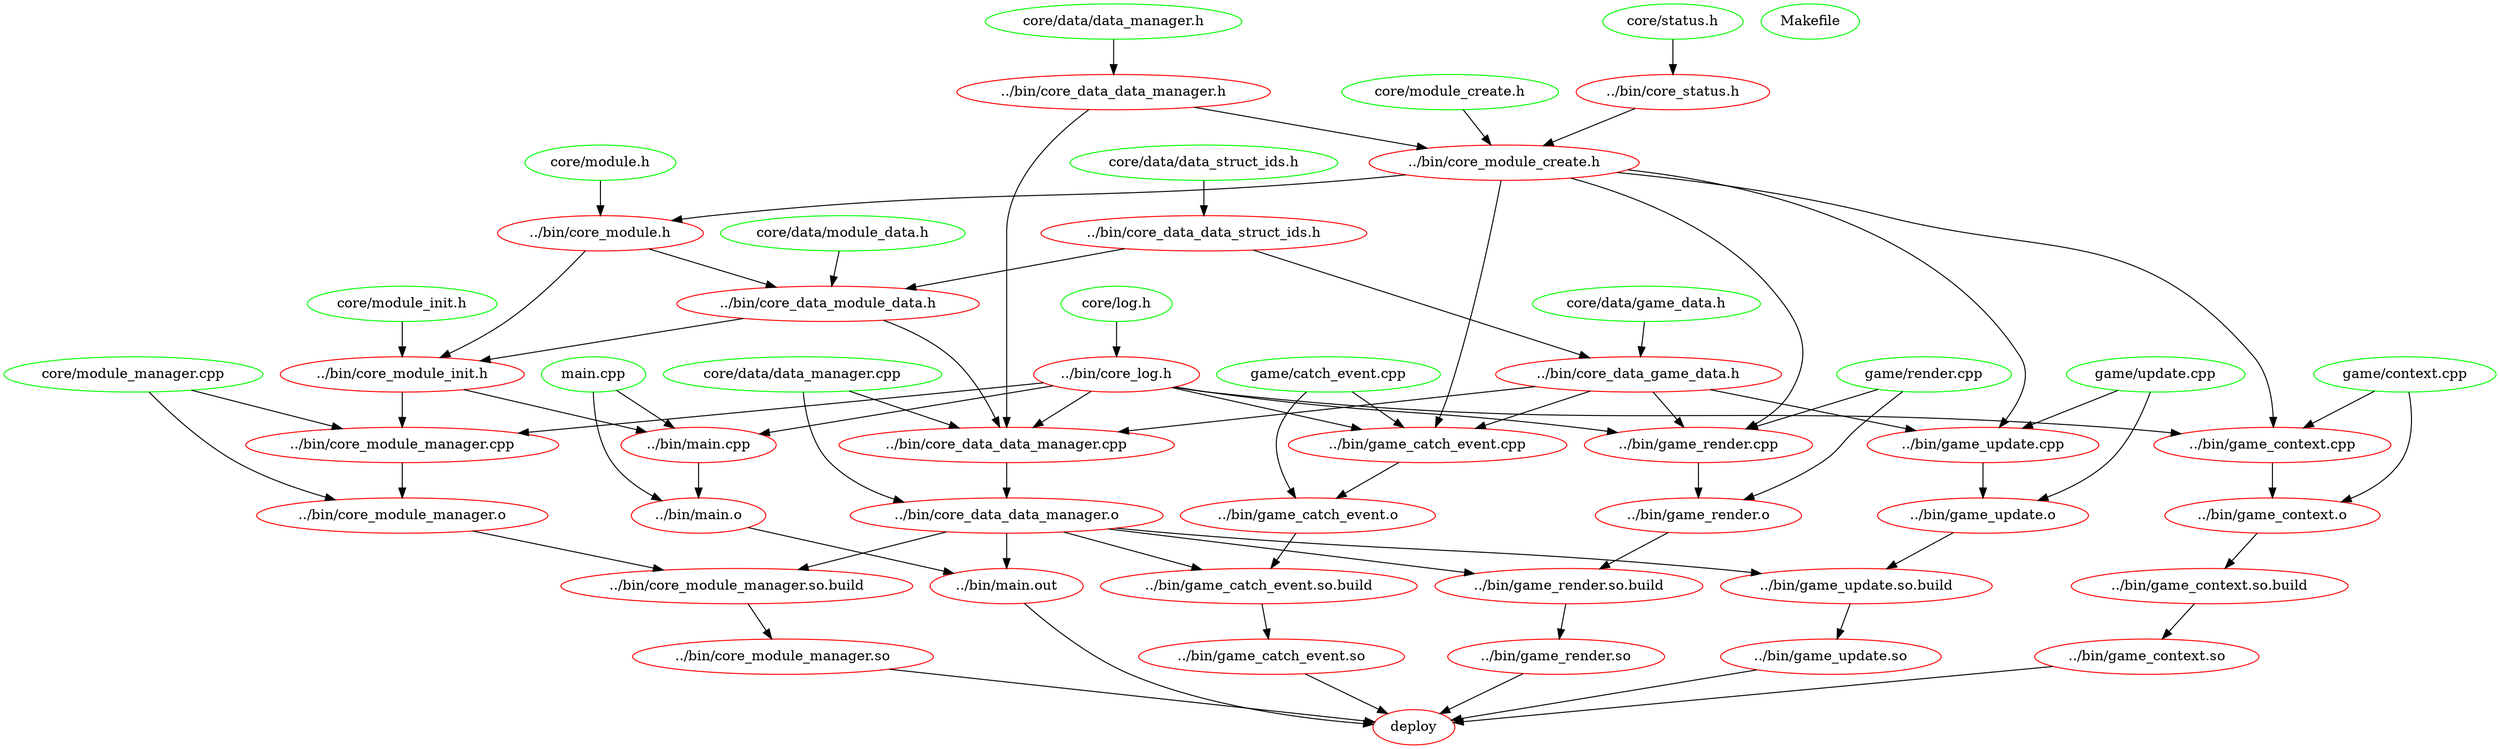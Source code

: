 digraph G {
n26[label="../bin/core_data_data_manager.cpp", color="red"];
n22[label="../bin/core_data_data_manager.h", color="red"];
n24[label="../bin/core_data_data_manager.o", color="red"];
n14[label="../bin/core_data_data_struct_ids.h", color="red"];
n27[label="../bin/core_data_game_data.h", color="red"];
n12[label="../bin/core_data_module_data.h", color="red"];
n8[label="../bin/core_log.h", color="red"];
n16[label="../bin/core_module.h", color="red"];
n18[label="../bin/core_module_create.h", color="red"];
n10[label="../bin/core_module_init.h", color="red"];
n33[label="../bin/core_module_manager.cpp", color="red"];
n31[label="../bin/core_module_manager.o", color="red"];
n29[label="../bin/core_module_manager.so", color="red"];
n30[label="../bin/core_module_manager.so.build", color="red"];
n20[label="../bin/core_status.h", color="red"];
n48[label="../bin/game_catch_event.cpp", color="red"];
n46[label="../bin/game_catch_event.o", color="red"];
n44[label="../bin/game_catch_event.so", color="red"];
n45[label="../bin/game_catch_event.so.build", color="red"];
n38[label="../bin/game_context.cpp", color="red"];
n36[label="../bin/game_context.o", color="red"];
n34[label="../bin/game_context.so", color="red"];
n35[label="../bin/game_context.so.build", color="red"];
n43[label="../bin/game_render.cpp", color="red"];
n41[label="../bin/game_render.o", color="red"];
n39[label="../bin/game_render.so", color="red"];
n40[label="../bin/game_render.so.build", color="red"];
n53[label="../bin/game_update.cpp", color="red"];
n51[label="../bin/game_update.o", color="red"];
n49[label="../bin/game_update.so", color="red"];
n50[label="../bin/game_update.so.build", color="red"];
n7[label="../bin/main.cpp", color="red"];
n5[label="../bin/main.o", color="red"];
n4[label="../bin/main.out", color="red"];
n2[label="Makefile", color="green"];
n25[label="core/data/data_manager.cpp", color="green"];
n23[label="core/data/data_manager.h", color="green"];
n15[label="core/data/data_struct_ids.h", color="green"];
n28[label="core/data/game_data.h", color="green"];
n13[label="core/data/module_data.h", color="green"];
n9[label="core/log.h", color="green"];
n17[label="core/module.h", color="green"];
n19[label="core/module_create.h", color="green"];
n11[label="core/module_init.h", color="green"];
n32[label="core/module_manager.cpp", color="green"];
n21[label="core/status.h", color="green"];
n3[label="deploy", color="red"];
n47[label="game/catch_event.cpp", color="green"];
n37[label="game/context.cpp", color="green"];
n42[label="game/render.cpp", color="green"];
n52[label="game/update.cpp", color="green"];
n6[label="main.cpp", color="green"];
n22 -> n26 ; 
n27 -> n26 ; 
n12 -> n26 ; 
n8 -> n26 ; 
n25 -> n26 ; 
n23 -> n22 ; 
n26 -> n24 ; 
n25 -> n24 ; 
n15 -> n14 ; 
n14 -> n27 ; 
n28 -> n27 ; 
n14 -> n12 ; 
n16 -> n12 ; 
n13 -> n12 ; 
n9 -> n8 ; 
n18 -> n16 ; 
n17 -> n16 ; 
n22 -> n18 ; 
n20 -> n18 ; 
n19 -> n18 ; 
n12 -> n10 ; 
n16 -> n10 ; 
n11 -> n10 ; 
n8 -> n33 ; 
n10 -> n33 ; 
n32 -> n33 ; 
n33 -> n31 ; 
n32 -> n31 ; 
n30 -> n29 ; 
n24 -> n30 ; 
n31 -> n30 ; 
n21 -> n20 ; 
n27 -> n48 ; 
n8 -> n48 ; 
n18 -> n48 ; 
n47 -> n48 ; 
n48 -> n46 ; 
n47 -> n46 ; 
n45 -> n44 ; 
n24 -> n45 ; 
n46 -> n45 ; 
n8 -> n38 ; 
n18 -> n38 ; 
n37 -> n38 ; 
n38 -> n36 ; 
n37 -> n36 ; 
n35 -> n34 ; 
n36 -> n35 ; 
n27 -> n43 ; 
n8 -> n43 ; 
n18 -> n43 ; 
n42 -> n43 ; 
n43 -> n41 ; 
n42 -> n41 ; 
n40 -> n39 ; 
n24 -> n40 ; 
n41 -> n40 ; 
n27 -> n53 ; 
n18 -> n53 ; 
n52 -> n53 ; 
n53 -> n51 ; 
n52 -> n51 ; 
n50 -> n49 ; 
n24 -> n50 ; 
n51 -> n50 ; 
n8 -> n7 ; 
n10 -> n7 ; 
n6 -> n7 ; 
n7 -> n5 ; 
n6 -> n5 ; 
n24 -> n4 ; 
n5 -> n4 ; 
n29 -> n3 ; 
n44 -> n3 ; 
n34 -> n3 ; 
n39 -> n3 ; 
n49 -> n3 ; 
n4 -> n3 ; 
}
